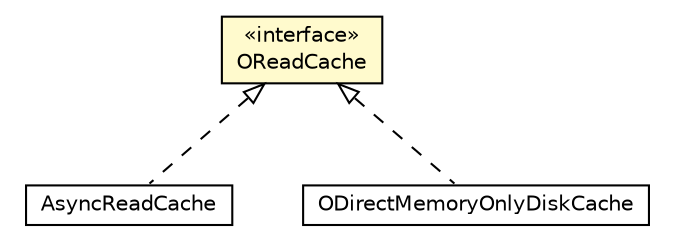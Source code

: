 #!/usr/local/bin/dot
#
# Class diagram 
# Generated by UMLGraph version R5_6-24-gf6e263 (http://www.umlgraph.org/)
#

digraph G {
	edge [fontname="Helvetica",fontsize=10,labelfontname="Helvetica",labelfontsize=10];
	node [fontname="Helvetica",fontsize=10,shape=plaintext];
	nodesep=0.25;
	ranksep=0.5;
	// com.orientechnologies.orient.core.storage.cache.OReadCache
	c5466540 [label=<<table title="com.orientechnologies.orient.core.storage.cache.OReadCache" border="0" cellborder="1" cellspacing="0" cellpadding="2" port="p" bgcolor="lemonChiffon" href="./OReadCache.html">
		<tr><td><table border="0" cellspacing="0" cellpadding="1">
<tr><td align="center" balign="center"> &#171;interface&#187; </td></tr>
<tr><td align="center" balign="center"> OReadCache </td></tr>
		</table></td></tr>
		</table>>, URL="./OReadCache.html", fontname="Helvetica", fontcolor="black", fontsize=10.0];
	// com.orientechnologies.orient.core.storage.cache.chm.AsyncReadCache
	c5466544 [label=<<table title="com.orientechnologies.orient.core.storage.cache.chm.AsyncReadCache" border="0" cellborder="1" cellspacing="0" cellpadding="2" port="p" href="./chm/AsyncReadCache.html">
		<tr><td><table border="0" cellspacing="0" cellpadding="1">
<tr><td align="center" balign="center"> AsyncReadCache </td></tr>
		</table></td></tr>
		</table>>, URL="./chm/AsyncReadCache.html", fontname="Helvetica", fontcolor="black", fontsize=10.0];
	// com.orientechnologies.orient.core.storage.memory.ODirectMemoryOnlyDiskCache
	c5466578 [label=<<table title="com.orientechnologies.orient.core.storage.memory.ODirectMemoryOnlyDiskCache" border="0" cellborder="1" cellspacing="0" cellpadding="2" port="p" href="../memory/ODirectMemoryOnlyDiskCache.html">
		<tr><td><table border="0" cellspacing="0" cellpadding="1">
<tr><td align="center" balign="center"> ODirectMemoryOnlyDiskCache </td></tr>
		</table></td></tr>
		</table>>, URL="../memory/ODirectMemoryOnlyDiskCache.html", fontname="Helvetica", fontcolor="black", fontsize=10.0];
	//com.orientechnologies.orient.core.storage.cache.chm.AsyncReadCache implements com.orientechnologies.orient.core.storage.cache.OReadCache
	c5466540:p -> c5466544:p [dir=back,arrowtail=empty,style=dashed];
	//com.orientechnologies.orient.core.storage.memory.ODirectMemoryOnlyDiskCache implements com.orientechnologies.orient.core.storage.cache.OReadCache
	c5466540:p -> c5466578:p [dir=back,arrowtail=empty,style=dashed];
}

